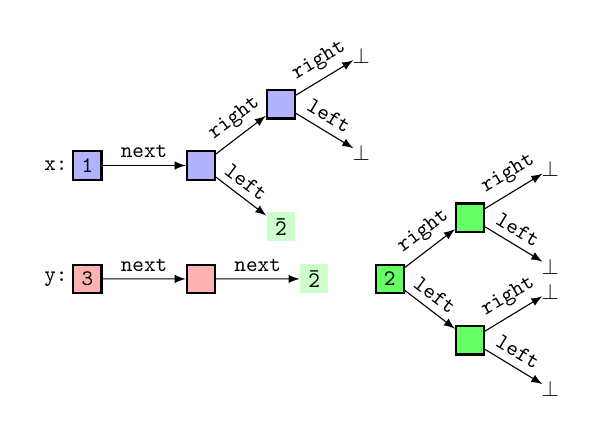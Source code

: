 \usetikzlibrary{calc,matrix,backgrounds,fit,shapes,arrows,patterns}
\begin{tikzpicture}[
  scale=0.8,
  transform shape,
  node distance=18mm
]

  \tikzstyle{memnode}=[draw,rectangle,fill=lightgray,thick,minimum height=4.5mm, minimum width=4.5mm,inner sep=1mm,node distance=18mm,font=\tt]
  \tikzstyle{memnodeblue}=[draw,rectangle,fill=blue!30,thick,minimum height=4.5mm, minimum width=4.5mm,inner sep=1mm,node distance=18mm,font=\tt]
  \tikzstyle{memnodepink}=[draw,rectangle,fill=red!30,thick,minimum height=4.5mm, minimum width=4.5mm,inner sep=1mm,node distance=18mm,font=\tt]
  \tikzstyle{memnodegreen}=[draw,rectangle,fill=green!60,thick,minimum height=4.5mm, minimum width=4.5mm,inner sep=1mm,node distance=18mm,font=\tt]

  \tikzstyle{nullnode}=[node distance=18mm,label=center:$\bot$]
  \tikzstyle{varnode}=[font=\tt]
  \tikzstyle{refnode}=[fill=green!20,minimum height=4.5mm, minimum width=4.5mm,inner sep=1mm,font=\tt]

  \tikzstyle{pointer}=[draw,->,>=latex]
  \tikzstyle{ptrlab}=[above,font=\tt]
  \tikzstyle{rightptr}=[label={[label distance=-1mm,font=\tt,rotate=37]90:right}]
  \tikzstyle{rightptr0}=[label={[label distance=-1mm,font=\tt,rotate=31]90:right}]
  \tikzstyle{leftptr}=[label={[label distance=-1mm,font=\tt,rotate=-37]90:left}]
  \tikzstyle{leftptr1}=[label={[label distance=-1mm,font=\tt,rotate=-45]90:left}]
  \tikzstyle{leftptr0}=[label={[label distance=-1mm,font=\tt,rotate=-31]90:left}]

  % nodes
  \node[memnodeblue] (x1) at (0mm,0mm) {1};
  \node[memnodeblue] (x2) [right of=x1] {};
  \node[memnodeblue] (x3) [above right of=x2,yshift=-3mm] {};
  \node[nullnode] (x3null1) [above right of=x3,yshift=-5mm] {};
  \node[nullnode] (x3null2) [below right of=x3,yshift=5mm] {};

  \node[memnodepink] (y1) [below of=x1] {3};
  \node[memnodepink] (y2) [right of=y1] {};

  \node[refnode] (joinsbst1) [below right of=x2,yshift=3mm] {\=2};
  \node[refnode] (joinsbst2) [right of=y2] {\=2};


  \node[memnodegreen] (join) [right of=joinsbst2,xshift=-6mm] {2};
  \node[memnodegreen] (j2) [above right of=join,yshift=-3mm] {};
  \node[memnodegreen] (j3) [below right of=join,yshift=3mm] {};
  \node[nullnode] (j2null1) [above right of=j2,yshift=-5mm] {};
  \node[nullnode] (j2null2) [below right of=j2,yshift=5mm] {};
  \node[nullnode] (j3null1) [above right of=j3,yshift=-5mm] {};
  \node[nullnode] (j3null2) [below right of=j3,yshift=5mm] {};

  \node[varnode,node distance=5mm] (x) [left of=x1] {x:};
  \node[varnode,node distance=5mm] (x) [left of=y1] {y:};

  % pointers
  \draw[pointer] (x1)    -- node[ptrlab]   {next} (x2);
  \draw[pointer] (x2)    -- node[rightptr] {}     (x3);
  \draw[pointer] (x3)    -- node[rightptr0]{}     (x3null1);
  \draw[pointer] (x3)    -- node[leftptr0] {}     (x3null2);
  \draw[pointer] (x2)    -- node[leftptr] {}     (joinsbst1);

  \draw[pointer] (y1)    -- node[ptrlab]   {next} (y2);
  \draw[pointer] (y2)    -- node[ptrlab]   {next} (joinsbst2);

  \draw[pointer] (join) -- node[rightptr]  {}     (j2);
  \draw[pointer] (j2)   -- node[rightptr0] {}     (j2null1);
  \draw[pointer] (j2)   -- node[leftptr0]  {}     (j2null2);
  \draw[pointer] (join) -- node[leftptr]   {}     (j3);
  \draw[pointer] (j3)   -- node[rightptr0] {}     (j3null1);
  \draw[pointer] (j3)   -- node[leftptr0]  {}     (j3null2);

\end{tikzpicture}

